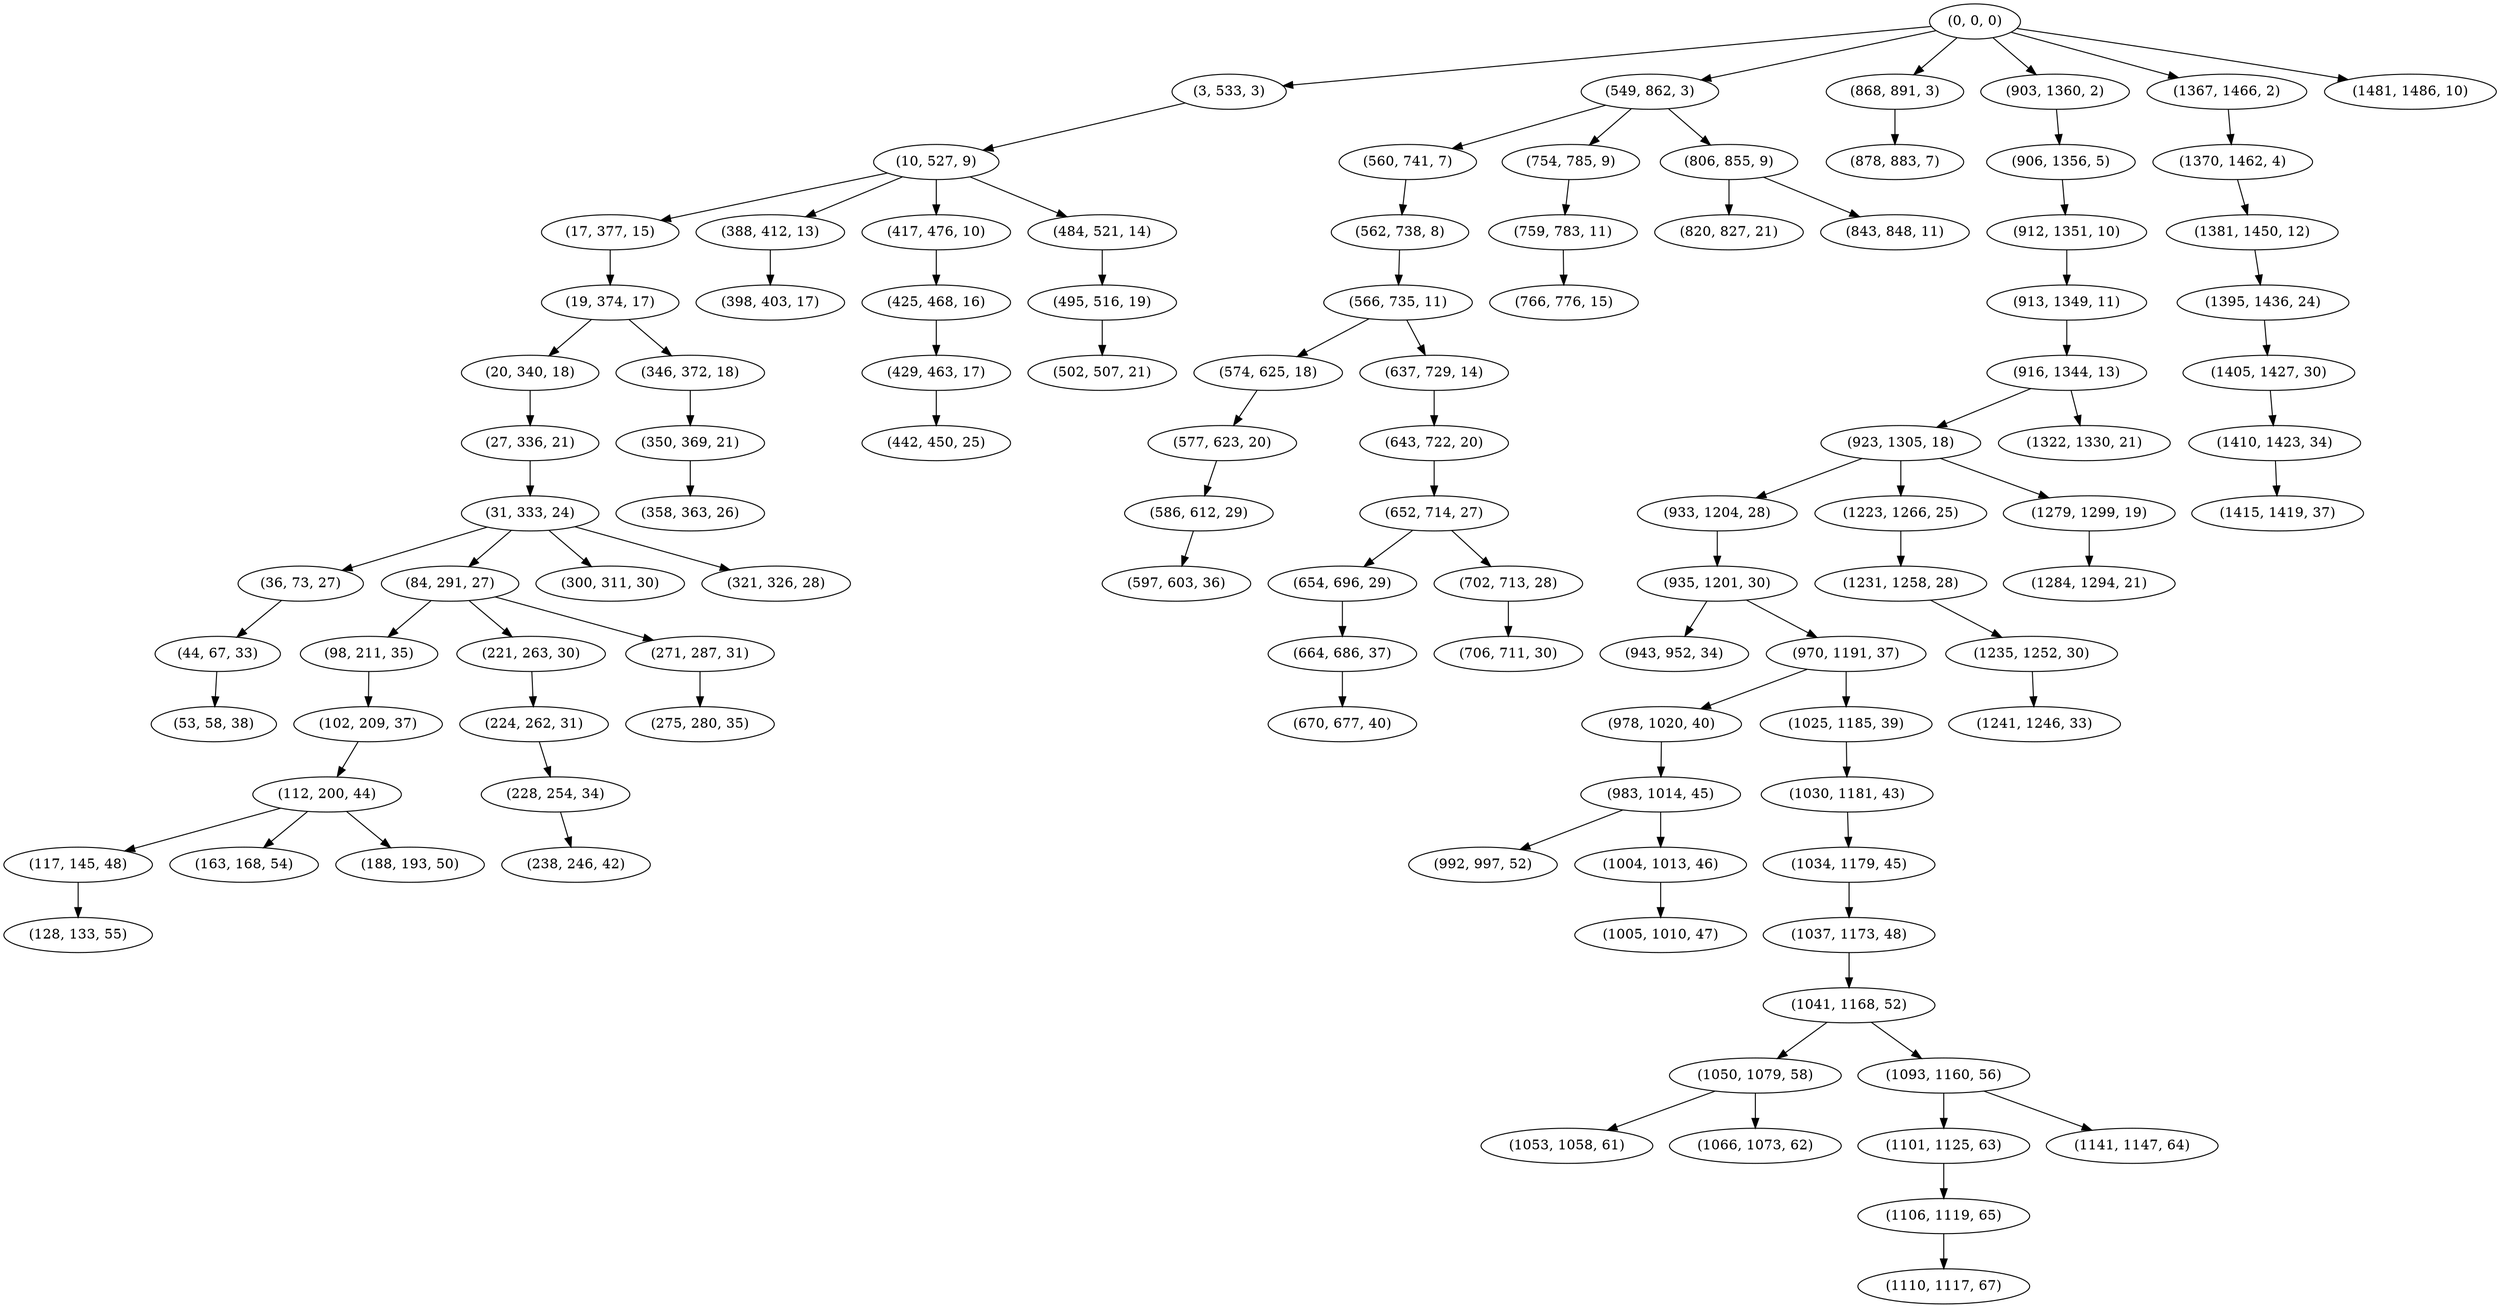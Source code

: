 digraph tree {
    "(0, 0, 0)";
    "(3, 533, 3)";
    "(10, 527, 9)";
    "(17, 377, 15)";
    "(19, 374, 17)";
    "(20, 340, 18)";
    "(27, 336, 21)";
    "(31, 333, 24)";
    "(36, 73, 27)";
    "(44, 67, 33)";
    "(53, 58, 38)";
    "(84, 291, 27)";
    "(98, 211, 35)";
    "(102, 209, 37)";
    "(112, 200, 44)";
    "(117, 145, 48)";
    "(128, 133, 55)";
    "(163, 168, 54)";
    "(188, 193, 50)";
    "(221, 263, 30)";
    "(224, 262, 31)";
    "(228, 254, 34)";
    "(238, 246, 42)";
    "(271, 287, 31)";
    "(275, 280, 35)";
    "(300, 311, 30)";
    "(321, 326, 28)";
    "(346, 372, 18)";
    "(350, 369, 21)";
    "(358, 363, 26)";
    "(388, 412, 13)";
    "(398, 403, 17)";
    "(417, 476, 10)";
    "(425, 468, 16)";
    "(429, 463, 17)";
    "(442, 450, 25)";
    "(484, 521, 14)";
    "(495, 516, 19)";
    "(502, 507, 21)";
    "(549, 862, 3)";
    "(560, 741, 7)";
    "(562, 738, 8)";
    "(566, 735, 11)";
    "(574, 625, 18)";
    "(577, 623, 20)";
    "(586, 612, 29)";
    "(597, 603, 36)";
    "(637, 729, 14)";
    "(643, 722, 20)";
    "(652, 714, 27)";
    "(654, 696, 29)";
    "(664, 686, 37)";
    "(670, 677, 40)";
    "(702, 713, 28)";
    "(706, 711, 30)";
    "(754, 785, 9)";
    "(759, 783, 11)";
    "(766, 776, 15)";
    "(806, 855, 9)";
    "(820, 827, 21)";
    "(843, 848, 11)";
    "(868, 891, 3)";
    "(878, 883, 7)";
    "(903, 1360, 2)";
    "(906, 1356, 5)";
    "(912, 1351, 10)";
    "(913, 1349, 11)";
    "(916, 1344, 13)";
    "(923, 1305, 18)";
    "(933, 1204, 28)";
    "(935, 1201, 30)";
    "(943, 952, 34)";
    "(970, 1191, 37)";
    "(978, 1020, 40)";
    "(983, 1014, 45)";
    "(992, 997, 52)";
    "(1004, 1013, 46)";
    "(1005, 1010, 47)";
    "(1025, 1185, 39)";
    "(1030, 1181, 43)";
    "(1034, 1179, 45)";
    "(1037, 1173, 48)";
    "(1041, 1168, 52)";
    "(1050, 1079, 58)";
    "(1053, 1058, 61)";
    "(1066, 1073, 62)";
    "(1093, 1160, 56)";
    "(1101, 1125, 63)";
    "(1106, 1119, 65)";
    "(1110, 1117, 67)";
    "(1141, 1147, 64)";
    "(1223, 1266, 25)";
    "(1231, 1258, 28)";
    "(1235, 1252, 30)";
    "(1241, 1246, 33)";
    "(1279, 1299, 19)";
    "(1284, 1294, 21)";
    "(1322, 1330, 21)";
    "(1367, 1466, 2)";
    "(1370, 1462, 4)";
    "(1381, 1450, 12)";
    "(1395, 1436, 24)";
    "(1405, 1427, 30)";
    "(1410, 1423, 34)";
    "(1415, 1419, 37)";
    "(1481, 1486, 10)";
    "(0, 0, 0)" -> "(3, 533, 3)";
    "(0, 0, 0)" -> "(549, 862, 3)";
    "(0, 0, 0)" -> "(868, 891, 3)";
    "(0, 0, 0)" -> "(903, 1360, 2)";
    "(0, 0, 0)" -> "(1367, 1466, 2)";
    "(0, 0, 0)" -> "(1481, 1486, 10)";
    "(3, 533, 3)" -> "(10, 527, 9)";
    "(10, 527, 9)" -> "(17, 377, 15)";
    "(10, 527, 9)" -> "(388, 412, 13)";
    "(10, 527, 9)" -> "(417, 476, 10)";
    "(10, 527, 9)" -> "(484, 521, 14)";
    "(17, 377, 15)" -> "(19, 374, 17)";
    "(19, 374, 17)" -> "(20, 340, 18)";
    "(19, 374, 17)" -> "(346, 372, 18)";
    "(20, 340, 18)" -> "(27, 336, 21)";
    "(27, 336, 21)" -> "(31, 333, 24)";
    "(31, 333, 24)" -> "(36, 73, 27)";
    "(31, 333, 24)" -> "(84, 291, 27)";
    "(31, 333, 24)" -> "(300, 311, 30)";
    "(31, 333, 24)" -> "(321, 326, 28)";
    "(36, 73, 27)" -> "(44, 67, 33)";
    "(44, 67, 33)" -> "(53, 58, 38)";
    "(84, 291, 27)" -> "(98, 211, 35)";
    "(84, 291, 27)" -> "(221, 263, 30)";
    "(84, 291, 27)" -> "(271, 287, 31)";
    "(98, 211, 35)" -> "(102, 209, 37)";
    "(102, 209, 37)" -> "(112, 200, 44)";
    "(112, 200, 44)" -> "(117, 145, 48)";
    "(112, 200, 44)" -> "(163, 168, 54)";
    "(112, 200, 44)" -> "(188, 193, 50)";
    "(117, 145, 48)" -> "(128, 133, 55)";
    "(221, 263, 30)" -> "(224, 262, 31)";
    "(224, 262, 31)" -> "(228, 254, 34)";
    "(228, 254, 34)" -> "(238, 246, 42)";
    "(271, 287, 31)" -> "(275, 280, 35)";
    "(346, 372, 18)" -> "(350, 369, 21)";
    "(350, 369, 21)" -> "(358, 363, 26)";
    "(388, 412, 13)" -> "(398, 403, 17)";
    "(417, 476, 10)" -> "(425, 468, 16)";
    "(425, 468, 16)" -> "(429, 463, 17)";
    "(429, 463, 17)" -> "(442, 450, 25)";
    "(484, 521, 14)" -> "(495, 516, 19)";
    "(495, 516, 19)" -> "(502, 507, 21)";
    "(549, 862, 3)" -> "(560, 741, 7)";
    "(549, 862, 3)" -> "(754, 785, 9)";
    "(549, 862, 3)" -> "(806, 855, 9)";
    "(560, 741, 7)" -> "(562, 738, 8)";
    "(562, 738, 8)" -> "(566, 735, 11)";
    "(566, 735, 11)" -> "(574, 625, 18)";
    "(566, 735, 11)" -> "(637, 729, 14)";
    "(574, 625, 18)" -> "(577, 623, 20)";
    "(577, 623, 20)" -> "(586, 612, 29)";
    "(586, 612, 29)" -> "(597, 603, 36)";
    "(637, 729, 14)" -> "(643, 722, 20)";
    "(643, 722, 20)" -> "(652, 714, 27)";
    "(652, 714, 27)" -> "(654, 696, 29)";
    "(652, 714, 27)" -> "(702, 713, 28)";
    "(654, 696, 29)" -> "(664, 686, 37)";
    "(664, 686, 37)" -> "(670, 677, 40)";
    "(702, 713, 28)" -> "(706, 711, 30)";
    "(754, 785, 9)" -> "(759, 783, 11)";
    "(759, 783, 11)" -> "(766, 776, 15)";
    "(806, 855, 9)" -> "(820, 827, 21)";
    "(806, 855, 9)" -> "(843, 848, 11)";
    "(868, 891, 3)" -> "(878, 883, 7)";
    "(903, 1360, 2)" -> "(906, 1356, 5)";
    "(906, 1356, 5)" -> "(912, 1351, 10)";
    "(912, 1351, 10)" -> "(913, 1349, 11)";
    "(913, 1349, 11)" -> "(916, 1344, 13)";
    "(916, 1344, 13)" -> "(923, 1305, 18)";
    "(916, 1344, 13)" -> "(1322, 1330, 21)";
    "(923, 1305, 18)" -> "(933, 1204, 28)";
    "(923, 1305, 18)" -> "(1223, 1266, 25)";
    "(923, 1305, 18)" -> "(1279, 1299, 19)";
    "(933, 1204, 28)" -> "(935, 1201, 30)";
    "(935, 1201, 30)" -> "(943, 952, 34)";
    "(935, 1201, 30)" -> "(970, 1191, 37)";
    "(970, 1191, 37)" -> "(978, 1020, 40)";
    "(970, 1191, 37)" -> "(1025, 1185, 39)";
    "(978, 1020, 40)" -> "(983, 1014, 45)";
    "(983, 1014, 45)" -> "(992, 997, 52)";
    "(983, 1014, 45)" -> "(1004, 1013, 46)";
    "(1004, 1013, 46)" -> "(1005, 1010, 47)";
    "(1025, 1185, 39)" -> "(1030, 1181, 43)";
    "(1030, 1181, 43)" -> "(1034, 1179, 45)";
    "(1034, 1179, 45)" -> "(1037, 1173, 48)";
    "(1037, 1173, 48)" -> "(1041, 1168, 52)";
    "(1041, 1168, 52)" -> "(1050, 1079, 58)";
    "(1041, 1168, 52)" -> "(1093, 1160, 56)";
    "(1050, 1079, 58)" -> "(1053, 1058, 61)";
    "(1050, 1079, 58)" -> "(1066, 1073, 62)";
    "(1093, 1160, 56)" -> "(1101, 1125, 63)";
    "(1093, 1160, 56)" -> "(1141, 1147, 64)";
    "(1101, 1125, 63)" -> "(1106, 1119, 65)";
    "(1106, 1119, 65)" -> "(1110, 1117, 67)";
    "(1223, 1266, 25)" -> "(1231, 1258, 28)";
    "(1231, 1258, 28)" -> "(1235, 1252, 30)";
    "(1235, 1252, 30)" -> "(1241, 1246, 33)";
    "(1279, 1299, 19)" -> "(1284, 1294, 21)";
    "(1367, 1466, 2)" -> "(1370, 1462, 4)";
    "(1370, 1462, 4)" -> "(1381, 1450, 12)";
    "(1381, 1450, 12)" -> "(1395, 1436, 24)";
    "(1395, 1436, 24)" -> "(1405, 1427, 30)";
    "(1405, 1427, 30)" -> "(1410, 1423, 34)";
    "(1410, 1423, 34)" -> "(1415, 1419, 37)";
}
